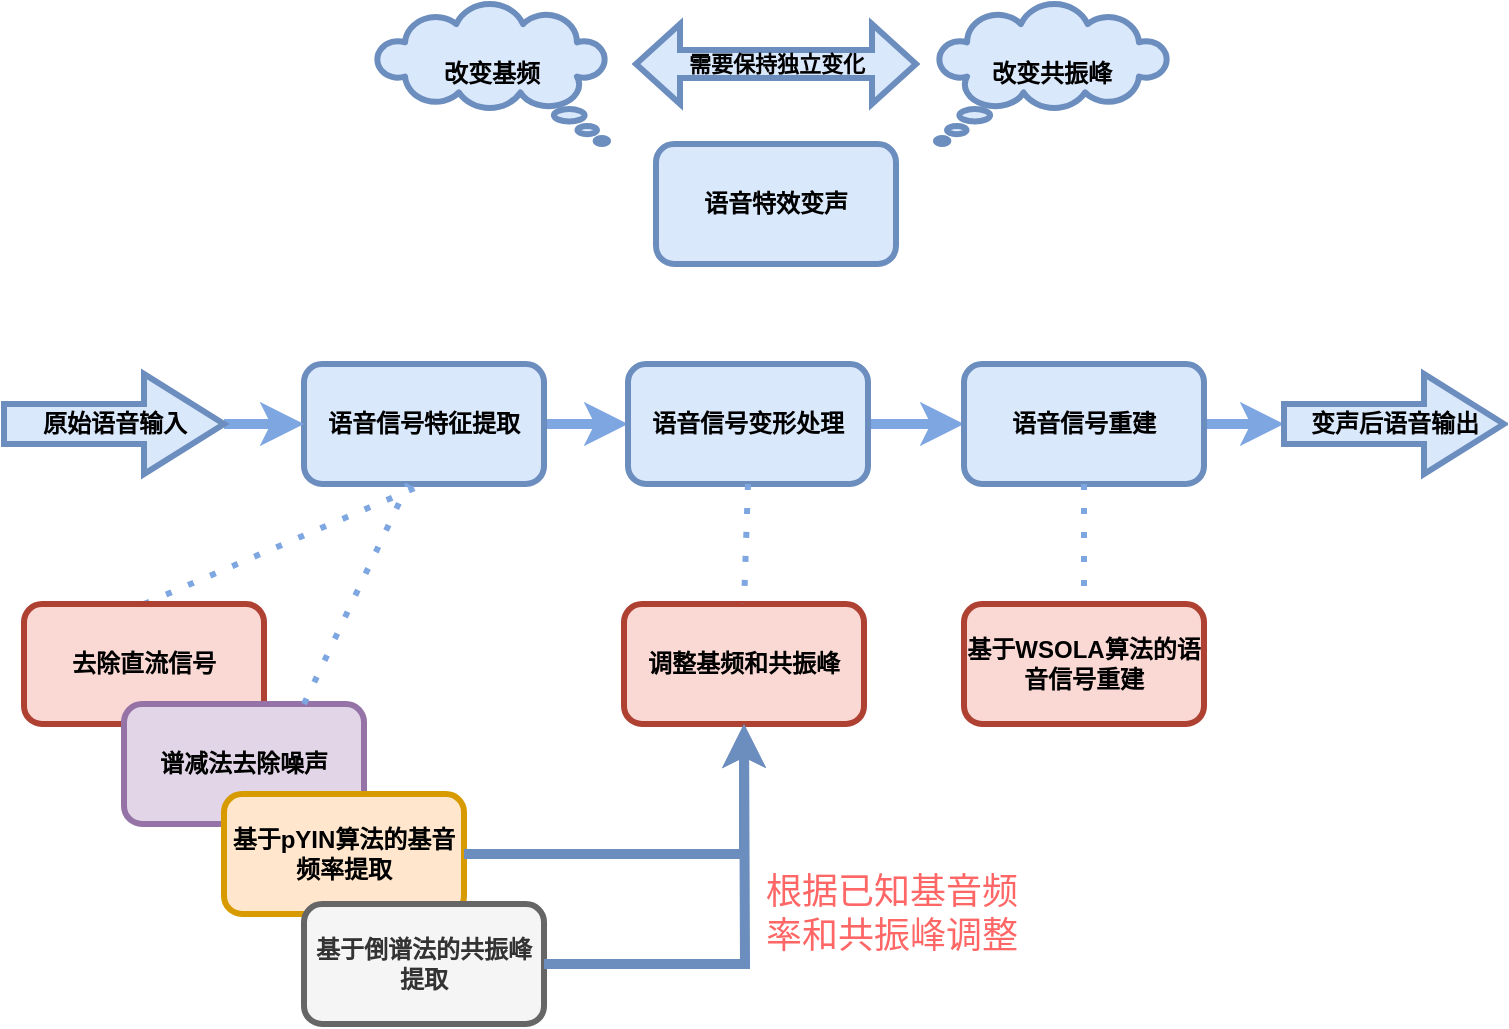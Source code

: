 <mxfile scale="1.5" border="0">
    <diagram id="C5RBs43oDa-KdzZeNtuy" name="Page-1">
        <mxGraphModel dx="822" dy="621" grid="1" gridSize="10" guides="1" tooltips="1" connect="1" arrows="1" fold="1" page="1" pageScale="1" pageWidth="827" pageHeight="1169" background="none" math="0" shadow="0">
            <root>
                <mxCell id="WIyWlLk6GJQsqaUBKTNV-0"/>
                <mxCell id="WIyWlLk6GJQsqaUBKTNV-1" parent="WIyWlLk6GJQsqaUBKTNV-0"/>
                <mxCell id="unNE9eFc2HXPN7YAADAr-0" value="&lt;h4 style=&quot;line-height: 1.2;&quot;&gt;&lt;font face=&quot;Helvetica&quot;&gt;语音特效变声&lt;/font&gt;&lt;/h4&gt;" style="rounded=1;whiteSpace=wrap;html=1;strokeWidth=3;fillColor=#dae8fc;strokeColor=#6c8ebf;shadow=0;sketch=0;glass=0;fontFamily=Times New Roman;labelBackgroundColor=none;rotation=0;flipH=0;flipV=0;" parent="WIyWlLk6GJQsqaUBKTNV-1" vertex="1">
                    <mxGeometry x="364" y="200" width="120" height="60" as="geometry"/>
                </mxCell>
                <mxCell id="unNE9eFc2HXPN7YAADAr-14" value="" style="edgeStyle=orthogonalEdgeStyle;rounded=0;orthogonalLoop=1;jettySize=auto;html=1;fontFamily=Helvetica;fontSize=11;strokeColor=#7EA6E0;shadow=0;strokeWidth=5;" parent="WIyWlLk6GJQsqaUBKTNV-1" source="unNE9eFc2HXPN7YAADAr-2" target="unNE9eFc2HXPN7YAADAr-7" edge="1">
                    <mxGeometry relative="1" as="geometry"/>
                </mxCell>
                <mxCell id="unNE9eFc2HXPN7YAADAr-2" value="&lt;h4 style=&quot;line-height: 1.2;&quot;&gt;&lt;font face=&quot;Helvetica&quot;&gt;语音信号特征提取&lt;/font&gt;&lt;/h4&gt;" style="rounded=1;whiteSpace=wrap;html=1;strokeWidth=3;fillColor=#dae8fc;strokeColor=#6c8ebf;shadow=0;sketch=0;glass=0;fontFamily=Times New Roman;labelBackgroundColor=none;rotation=0;flipH=0;flipV=0;" parent="WIyWlLk6GJQsqaUBKTNV-1" vertex="1">
                    <mxGeometry x="188" y="310" width="120" height="60" as="geometry"/>
                </mxCell>
                <mxCell id="unNE9eFc2HXPN7YAADAr-3" value="&lt;font style=&quot;font-size: 12px;&quot;&gt;&lt;b&gt;改变共振峰&lt;/b&gt;&lt;/font&gt;" style="whiteSpace=wrap;html=1;shape=mxgraph.basic.cloud_callout;rounded=1;shadow=0;glass=0;labelBackgroundColor=none;sketch=0;fontFamily=Times New Roman;strokeWidth=3;fillColor=#dae8fc;strokeColor=#6c8ebf;" parent="WIyWlLk6GJQsqaUBKTNV-1" vertex="1">
                    <mxGeometry x="504" y="130" width="116" height="70" as="geometry"/>
                </mxCell>
                <mxCell id="unNE9eFc2HXPN7YAADAr-4" value="&lt;b&gt;改变基频&lt;/b&gt;" style="whiteSpace=wrap;html=1;shape=mxgraph.basic.cloud_callout;rounded=1;shadow=0;glass=0;labelBackgroundColor=none;sketch=0;fontFamily=Times New Roman;strokeWidth=3;fillColor=#dae8fc;strokeColor=#6c8ebf;flipH=1;" parent="WIyWlLk6GJQsqaUBKTNV-1" vertex="1">
                    <mxGeometry x="224" y="130" width="116" height="70" as="geometry"/>
                </mxCell>
                <mxCell id="unNE9eFc2HXPN7YAADAr-5" value="&lt;b&gt;&lt;font style=&quot;font-size: 11px;&quot;&gt;需要保持独立变化&lt;/font&gt;&lt;/b&gt;" style="html=1;shadow=0;dashed=0;align=center;verticalAlign=middle;shape=mxgraph.arrows2.twoWayArrow;dy=0.65;dx=22;rounded=1;glass=0;labelBackgroundColor=none;sketch=0;fontFamily=Times New Roman;strokeWidth=3;fillColor=#dae8fc;strokeColor=#6c8ebf;" parent="WIyWlLk6GJQsqaUBKTNV-1" vertex="1">
                    <mxGeometry x="354" y="140" width="140" height="40" as="geometry"/>
                </mxCell>
                <mxCell id="unNE9eFc2HXPN7YAADAr-15" value="" style="edgeStyle=orthogonalEdgeStyle;rounded=0;orthogonalLoop=1;jettySize=auto;html=1;fontFamily=Helvetica;fontSize=11;strokeColor=#7EA6E0;shadow=0;strokeWidth=5;" parent="WIyWlLk6GJQsqaUBKTNV-1" source="unNE9eFc2HXPN7YAADAr-7" target="unNE9eFc2HXPN7YAADAr-8" edge="1">
                    <mxGeometry relative="1" as="geometry"/>
                </mxCell>
                <mxCell id="unNE9eFc2HXPN7YAADAr-7" value="&lt;h4 style=&quot;line-height: 1.2;&quot;&gt;&lt;font face=&quot;Helvetica&quot;&gt;语音信号变形处理&lt;/font&gt;&lt;/h4&gt;" style="rounded=1;whiteSpace=wrap;html=1;strokeWidth=3;fillColor=#dae8fc;strokeColor=#6c8ebf;shadow=0;sketch=0;glass=0;fontFamily=Times New Roman;labelBackgroundColor=none;rotation=0;flipH=0;flipV=0;" parent="WIyWlLk6GJQsqaUBKTNV-1" vertex="1">
                    <mxGeometry x="350" y="310" width="120" height="60" as="geometry"/>
                </mxCell>
                <mxCell id="unNE9eFc2HXPN7YAADAr-17" value="" style="edgeStyle=orthogonalEdgeStyle;rounded=0;orthogonalLoop=1;jettySize=auto;html=1;fontFamily=Helvetica;fontSize=11;strokeColor=#7EA6E0;shadow=0;strokeWidth=5;" parent="WIyWlLk6GJQsqaUBKTNV-1" source="unNE9eFc2HXPN7YAADAr-8" target="unNE9eFc2HXPN7YAADAr-16" edge="1">
                    <mxGeometry relative="1" as="geometry"/>
                </mxCell>
                <mxCell id="unNE9eFc2HXPN7YAADAr-8" value="&lt;h4 style=&quot;line-height: 1.2;&quot;&gt;&lt;font face=&quot;Helvetica&quot;&gt;语音信号重建&lt;/font&gt;&lt;/h4&gt;" style="rounded=1;whiteSpace=wrap;html=1;strokeWidth=3;fillColor=#dae8fc;strokeColor=#6c8ebf;shadow=0;sketch=0;glass=0;fontFamily=Times New Roman;labelBackgroundColor=none;rotation=0;flipH=0;flipV=0;" parent="WIyWlLk6GJQsqaUBKTNV-1" vertex="1">
                    <mxGeometry x="518" y="310" width="120" height="60" as="geometry"/>
                </mxCell>
                <mxCell id="unNE9eFc2HXPN7YAADAr-18" value="" style="edgeStyle=orthogonalEdgeStyle;rounded=0;orthogonalLoop=1;jettySize=auto;html=1;fontFamily=Helvetica;fontSize=11;strokeColor=#7EA6E0;shadow=0;jumpSize=6;strokeWidth=5;" parent="WIyWlLk6GJQsqaUBKTNV-1" source="unNE9eFc2HXPN7YAADAr-11" target="unNE9eFc2HXPN7YAADAr-2" edge="1">
                    <mxGeometry relative="1" as="geometry"/>
                </mxCell>
                <mxCell id="unNE9eFc2HXPN7YAADAr-11" value="&lt;b&gt;原始语音输入&lt;/b&gt;" style="html=1;shadow=0;dashed=0;align=center;verticalAlign=middle;shape=mxgraph.arrows2.arrow;dy=0.6;dx=40;notch=0;rounded=1;glass=0;labelBackgroundColor=none;sketch=0;fontFamily=Times New Roman;fontSize=12;strokeWidth=3;fillColor=#dae8fc;strokeColor=#6c8ebf;" parent="WIyWlLk6GJQsqaUBKTNV-1" vertex="1">
                    <mxGeometry x="38" y="315" width="110" height="50" as="geometry"/>
                </mxCell>
                <mxCell id="unNE9eFc2HXPN7YAADAr-16" value="&lt;b&gt;变声后语音输出&lt;/b&gt;" style="html=1;shadow=0;dashed=0;align=center;verticalAlign=middle;shape=mxgraph.arrows2.arrow;dy=0.6;dx=40;notch=0;rounded=1;glass=0;labelBackgroundColor=none;sketch=0;fontFamily=Times New Roman;fontSize=12;strokeWidth=3;fillColor=#dae8fc;strokeColor=#6c8ebf;" parent="WIyWlLk6GJQsqaUBKTNV-1" vertex="1">
                    <mxGeometry x="678" y="315" width="110" height="50" as="geometry"/>
                </mxCell>
                <mxCell id="unNE9eFc2HXPN7YAADAr-20" value="" style="endArrow=none;dashed=1;html=1;dashPattern=1 3;strokeWidth=3;rounded=0;shadow=0;fontFamily=Helvetica;fontSize=11;jumpSize=6;strokeColor=#7EA6E0;entryX=0.5;entryY=1;entryDx=0;entryDy=0;exitX=0.5;exitY=0;exitDx=0;exitDy=0;" parent="WIyWlLk6GJQsqaUBKTNV-1" source="unNE9eFc2HXPN7YAADAr-21" target="unNE9eFc2HXPN7YAADAr-2" edge="1">
                    <mxGeometry width="50" height="50" relative="1" as="geometry">
                        <mxPoint x="128" y="420" as="sourcePoint"/>
                        <mxPoint x="238" y="380" as="targetPoint"/>
                    </mxGeometry>
                </mxCell>
                <mxCell id="unNE9eFc2HXPN7YAADAr-21" value="&lt;h4 style=&quot;line-height: 1.2;&quot;&gt;&lt;font face=&quot;Helvetica&quot;&gt;去除直流信号&lt;/font&gt;&lt;/h4&gt;" style="rounded=1;whiteSpace=wrap;html=1;strokeWidth=3;fillColor=#fad9d5;strokeColor=#ae4132;shadow=0;sketch=0;glass=0;fontFamily=Times New Roman;labelBackgroundColor=none;rotation=0;flipH=0;flipV=0;" parent="WIyWlLk6GJQsqaUBKTNV-1" vertex="1">
                    <mxGeometry x="48" y="430" width="120" height="60" as="geometry"/>
                </mxCell>
                <mxCell id="unNE9eFc2HXPN7YAADAr-22" value="&lt;h4 style=&quot;line-height: 1.2;&quot;&gt;&lt;font face=&quot;Helvetica&quot;&gt;谱减法去除噪声&lt;/font&gt;&lt;/h4&gt;&lt;span style=&quot;color: rgba(0, 0, 0, 0); font-family: monospace; font-size: 0px;&quot;&gt;&lt;div style=&quot;&quot;&gt;&lt;span style=&quot;background-color: initial;&quot;&gt;%3CmxGraphModel%3E%3Croot%3E%3CmxCell%20id%3D%220%22%2F%3E%3CmxCell%20id%3D%221%22%20parent%3D%220%22%2F%3E%3CmxCell%20id%3D%222%22%20value%3D%22%26lt%3Bh4%20style%3D%26quot%3Bline-height%3A%201.2%3B%26quot%3B%26gt%3B%26lt%3Bfont%20face%3D%26quot%3BHelvetica%26quot%3B%26gt%3B%E8%AF%AD%E9%9F%B3%E4%BF%A1%E5%8F%B7%E7%89%B9%E5%BE%81%E6%8F%90%E5%8F%96%26lt%3B%2Ffont%26gt%3B%26lt%3B%2Fh4%26gt%3B%22%20style%3D%22rounded%3D1%3BwhiteSpace%3Dwrap%3Bhtml%3D1%3BstrokeWidth%3D3%3BfillColor%3D%23dae8fc%3BstrokeColor%3D%236c8ebf%3Bshadow%3D0%3Bsketch%3D0%3Bglass%3D0%3BfontFamily%3DTimes%20New%20Roman%3BlabelBackgroundColor%3Dnone%3Brotation%3D0%3BflipH%3D0%3BflipV%3D0%3B%22%20vertex%3D%221%22%20parent%3D%221%22%3E%3CmxGeometry%20x%3D%22200%22%20y%3D%22370%22%20width%3D%22120%22%20height%3D%2260%22%20as%3D%22geometry%22%2F%3E%3C%2FmxCell%3E%3C%2Froot%3E%3C%2FmxGraphModel%3E&lt;/span&gt;&lt;/div&gt;&lt;/span&gt;" style="rounded=1;whiteSpace=wrap;html=1;strokeWidth=3;fillColor=#e1d5e7;strokeColor=#9673a6;shadow=0;sketch=0;glass=0;fontFamily=Times New Roman;labelBackgroundColor=none;rotation=0;flipH=0;flipV=0;align=center;" parent="WIyWlLk6GJQsqaUBKTNV-1" vertex="1">
                    <mxGeometry x="98" y="480" width="120" height="60" as="geometry"/>
                </mxCell>
                <mxCell id="unNE9eFc2HXPN7YAADAr-23" value="&lt;h4 style=&quot;line-height: 1.2&quot;&gt;&lt;font face=&quot;Helvetica&quot;&gt;基于pYIN&lt;/font&gt;算法的基音频率提取&lt;/h4&gt;" style="rounded=1;whiteSpace=wrap;html=1;strokeWidth=3;fillColor=#ffe6cc;strokeColor=#d79b00;shadow=0;sketch=0;glass=0;fontFamily=Times New Roman;labelBackgroundColor=none;rotation=0;flipH=0;flipV=0;align=center;" parent="WIyWlLk6GJQsqaUBKTNV-1" vertex="1">
                    <mxGeometry x="148" y="525" width="120" height="60" as="geometry"/>
                </mxCell>
                <mxCell id="unNE9eFc2HXPN7YAADAr-24" value="&lt;h4 style=&quot;line-height: 1.2;&quot;&gt;&lt;font face=&quot;Helvetica&quot;&gt;基于倒谱法的共振峰提取&lt;/font&gt;&lt;/h4&gt;" style="rounded=1;whiteSpace=wrap;html=1;strokeWidth=3;fillColor=#f5f5f5;strokeColor=#666666;shadow=0;sketch=0;glass=0;fontFamily=Times New Roman;labelBackgroundColor=none;rotation=0;flipH=0;flipV=0;align=center;fontColor=#333333;" parent="WIyWlLk6GJQsqaUBKTNV-1" vertex="1">
                    <mxGeometry x="188" y="580" width="120" height="60" as="geometry"/>
                </mxCell>
                <mxCell id="unNE9eFc2HXPN7YAADAr-26" value="&lt;h4 style=&quot;line-height: 1.2;&quot;&gt;&lt;font face=&quot;Helvetica&quot;&gt;调整基频和共振峰&lt;/font&gt;&lt;/h4&gt;" style="rounded=1;whiteSpace=wrap;html=1;strokeWidth=3;fillColor=#fad9d5;strokeColor=#ae4132;shadow=0;sketch=0;glass=0;fontFamily=Times New Roman;labelBackgroundColor=none;rotation=0;flipH=0;flipV=0;align=center;" parent="WIyWlLk6GJQsqaUBKTNV-1" vertex="1">
                    <mxGeometry x="348" y="430" width="120" height="60" as="geometry"/>
                </mxCell>
                <mxCell id="unNE9eFc2HXPN7YAADAr-28" value="" style="endArrow=none;dashed=1;html=1;dashPattern=1 3;strokeWidth=3;rounded=0;shadow=0;fontFamily=Helvetica;fontSize=11;jumpSize=6;strokeColor=#7EA6E0;exitX=0.5;exitY=1;exitDx=0;exitDy=0;entryX=0.5;entryY=0;entryDx=0;entryDy=0;" parent="WIyWlLk6GJQsqaUBKTNV-1" source="unNE9eFc2HXPN7YAADAr-7" target="unNE9eFc2HXPN7YAADAr-26" edge="1">
                    <mxGeometry width="50" height="50" relative="1" as="geometry">
                        <mxPoint x="148" y="440" as="sourcePoint"/>
                        <mxPoint x="418" y="500" as="targetPoint"/>
                    </mxGeometry>
                </mxCell>
                <mxCell id="unNE9eFc2HXPN7YAADAr-31" value="&lt;h4 style=&quot;line-height: 1.2&quot;&gt;&lt;font face=&quot;Helvetica&quot;&gt;基于WSOLA算法的语音信号重建&lt;/font&gt;&lt;/h4&gt;" style="rounded=1;whiteSpace=wrap;html=1;strokeWidth=3;fillColor=#fad9d5;strokeColor=#ae4132;shadow=0;sketch=0;glass=0;fontFamily=Times New Roman;labelBackgroundColor=none;rotation=0;flipH=0;flipV=0;align=center;" parent="WIyWlLk6GJQsqaUBKTNV-1" vertex="1">
                    <mxGeometry x="518" y="430" width="120" height="60" as="geometry"/>
                </mxCell>
                <mxCell id="unNE9eFc2HXPN7YAADAr-32" value="" style="endArrow=none;dashed=1;html=1;dashPattern=1 3;strokeWidth=3;rounded=0;shadow=0;fontFamily=Helvetica;fontSize=11;jumpSize=6;strokeColor=#7EA6E0;exitX=0.5;exitY=1;exitDx=0;exitDy=0;entryX=0.5;entryY=0;entryDx=0;entryDy=0;" parent="WIyWlLk6GJQsqaUBKTNV-1" source="unNE9eFc2HXPN7YAADAr-8" target="unNE9eFc2HXPN7YAADAr-31" edge="1">
                    <mxGeometry width="50" height="50" relative="1" as="geometry">
                        <mxPoint x="420.0" y="380" as="sourcePoint"/>
                        <mxPoint x="418" y="440" as="targetPoint"/>
                    </mxGeometry>
                </mxCell>
                <mxCell id="unNE9eFc2HXPN7YAADAr-33" value="&lt;font style=&quot;font-size: 18px&quot; face=&quot;Times New Roman&quot; color=&quot;#ff6666&quot;&gt;根据已知基音频率和共振峰调整&lt;/font&gt;" style="text;html=1;strokeColor=none;fillColor=none;align=center;verticalAlign=middle;whiteSpace=wrap;rounded=0;shadow=0;glass=0;labelBackgroundColor=default;sketch=0;fontFamily=Helvetica;fontSize=11;" parent="WIyWlLk6GJQsqaUBKTNV-1" vertex="1">
                    <mxGeometry x="418" y="570" width="128" height="30" as="geometry"/>
                </mxCell>
                <mxCell id="Hglp7riGXhn3OsSaJGby-0" value="" style="endArrow=none;dashed=1;html=1;dashPattern=1 3;strokeWidth=3;rounded=0;shadow=0;fontFamily=Helvetica;fontSize=11;jumpSize=6;strokeColor=#7EA6E0;exitX=0.75;exitY=0;exitDx=0;exitDy=0;" parent="WIyWlLk6GJQsqaUBKTNV-1" source="unNE9eFc2HXPN7YAADAr-22" edge="1">
                    <mxGeometry width="50" height="50" relative="1" as="geometry">
                        <mxPoint x="118" y="440" as="sourcePoint"/>
                        <mxPoint x="240" y="370" as="targetPoint"/>
                    </mxGeometry>
                </mxCell>
                <mxCell id="54TQ98w44WzLP-O-yXKn-0" value="" style="group" parent="WIyWlLk6GJQsqaUBKTNV-1" vertex="1" connectable="0">
                    <mxGeometry x="408" y="490" as="geometry"/>
                </mxCell>
                <mxCell id="unNE9eFc2HXPN7YAADAr-30" style="edgeStyle=orthogonalEdgeStyle;rounded=0;jumpSize=6;orthogonalLoop=1;jettySize=auto;html=1;shadow=0;fontFamily=Helvetica;fontSize=11;strokeColor=#6c8ebf;strokeWidth=5;fillColor=#dae8fc;" parent="54TQ98w44WzLP-O-yXKn-0" source="unNE9eFc2HXPN7YAADAr-24" edge="1">
                    <mxGeometry relative="1" as="geometry">
                        <mxPoint as="targetPoint"/>
                    </mxGeometry>
                </mxCell>
                <mxCell id="unNE9eFc2HXPN7YAADAr-29" value="" style="edgeStyle=orthogonalEdgeStyle;rounded=0;orthogonalLoop=1;jettySize=auto;html=1;fontFamily=Helvetica;fontSize=11;strokeColor=#6c8ebf;shadow=0;jumpSize=6;strokeWidth=5;exitX=1;exitY=0.5;exitDx=0;exitDy=0;entryX=0.5;entryY=1;entryDx=0;entryDy=0;fillColor=#dae8fc;" parent="54TQ98w44WzLP-O-yXKn-0" source="unNE9eFc2HXPN7YAADAr-23" target="unNE9eFc2HXPN7YAADAr-26" edge="1">
                    <mxGeometry relative="1" as="geometry">
                        <mxPoint x="-130" y="39.76" as="sourcePoint"/>
                        <mxPoint x="-70" y="20" as="targetPoint"/>
                    </mxGeometry>
                </mxCell>
            </root>
        </mxGraphModel>
    </diagram>
    <diagram id="Oixcn0oB0-SHqQkWW3Qg" name="第 2 页">
        <mxGraphModel dx="965" dy="565" grid="1" gridSize="10" guides="1" tooltips="1" connect="1" arrows="1" fold="1" page="1" pageScale="1" pageWidth="827" pageHeight="1169" math="0" shadow="0">
            <root>
                <mxCell id="v_U4Oe2IhSoy8BmcgNwT-0"/>
                <mxCell id="v_U4Oe2IhSoy8BmcgNwT-1" parent="v_U4Oe2IhSoy8BmcgNwT-0"/>
                <mxCell id="pHfwIhQCht6Feb42XaMj-0" value="&lt;h4 style=&quot;line-height: 1.2;&quot;&gt;&lt;font face=&quot;Helvetica&quot;&gt;语音特效变声&lt;/font&gt;&lt;/h4&gt;" style="rounded=1;whiteSpace=wrap;html=1;strokeWidth=3;fillColor=#dae8fc;strokeColor=#6c8ebf;shadow=0;sketch=0;glass=0;fontFamily=Times New Roman;labelBackgroundColor=none;rotation=0;flipH=0;flipV=0;" vertex="1" parent="v_U4Oe2IhSoy8BmcgNwT-1">
                    <mxGeometry x="364" y="200" width="120" height="60" as="geometry"/>
                </mxCell>
                <mxCell id="pHfwIhQCht6Feb42XaMj-1" value="&lt;font style=&quot;font-size: 12px;&quot;&gt;&lt;b&gt;改变共振峰&lt;/b&gt;&lt;/font&gt;" style="whiteSpace=wrap;html=1;shape=mxgraph.basic.cloud_callout;rounded=1;shadow=0;glass=0;labelBackgroundColor=none;sketch=0;fontFamily=Times New Roman;strokeWidth=3;fillColor=#dae8fc;strokeColor=#6c8ebf;" vertex="1" parent="v_U4Oe2IhSoy8BmcgNwT-1">
                    <mxGeometry x="504" y="130" width="116" height="70" as="geometry"/>
                </mxCell>
                <mxCell id="pHfwIhQCht6Feb42XaMj-2" value="&lt;b&gt;改变基频&lt;/b&gt;" style="whiteSpace=wrap;html=1;shape=mxgraph.basic.cloud_callout;rounded=1;shadow=0;glass=0;labelBackgroundColor=none;sketch=0;fontFamily=Times New Roman;strokeWidth=3;fillColor=#dae8fc;strokeColor=#6c8ebf;flipH=1;" vertex="1" parent="v_U4Oe2IhSoy8BmcgNwT-1">
                    <mxGeometry x="224" y="130" width="116" height="70" as="geometry"/>
                </mxCell>
                <mxCell id="pHfwIhQCht6Feb42XaMj-3" value="&lt;b&gt;&lt;font style=&quot;font-size: 11px;&quot;&gt;需要保持独立变化&lt;/font&gt;&lt;/b&gt;" style="html=1;shadow=0;dashed=0;align=center;verticalAlign=middle;shape=mxgraph.arrows2.twoWayArrow;dy=0.65;dx=22;rounded=1;glass=0;labelBackgroundColor=none;sketch=0;fontFamily=Times New Roman;strokeWidth=3;fillColor=#dae8fc;strokeColor=#6c8ebf;" vertex="1" parent="v_U4Oe2IhSoy8BmcgNwT-1">
                    <mxGeometry x="354" y="140" width="140" height="40" as="geometry"/>
                </mxCell>
            </root>
        </mxGraphModel>
    </diagram>
    <diagram id="9ekTKRoff0CPVGSoDEwU" name="第 3 页">
        <mxGraphModel dx="1644" dy="1242" grid="1" gridSize="10" guides="1" tooltips="1" connect="1" arrows="1" fold="1" page="1" pageScale="1" pageWidth="827" pageHeight="1169" math="0" shadow="0">
            <root>
                <mxCell id="UO68y2j3fhpH5fY7scN9-0"/>
                <mxCell id="UO68y2j3fhpH5fY7scN9-1" parent="UO68y2j3fhpH5fY7scN9-0"/>
                <mxCell id="i1c0_gkSLgQ5enReLO2w-1" value="&lt;h4 style=&quot;line-height: 1.2&quot;&gt;&lt;font face=&quot;Helvetica&quot; style=&quot;font-size: 11px&quot;&gt;Pre-emphasis&lt;/font&gt;&lt;/h4&gt;" style="rounded=1;whiteSpace=wrap;html=1;strokeWidth=2;shadow=0;sketch=0;glass=0;fontFamily=Times New Roman;labelBackgroundColor=none;rotation=0;flipH=0;flipV=0;absoluteArcSize=0;" parent="UO68y2j3fhpH5fY7scN9-1" vertex="1">
                    <mxGeometry x="180" y="50" width="80" height="30" as="geometry"/>
                </mxCell>
                <mxCell id="i1c0_gkSLgQ5enReLO2w-3" value="&lt;h4 style=&quot;line-height: 1.2&quot;&gt;&lt;font face=&quot;Helvetica&quot;&gt;Enframe&lt;/font&gt;&lt;/h4&gt;" style="rounded=0;whiteSpace=wrap;html=1;strokeWidth=2;shadow=0;sketch=0;glass=0;fontFamily=Times New Roman;labelBackgroundColor=none;rotation=0;flipH=0;flipV=0;" parent="UO68y2j3fhpH5fY7scN9-1" vertex="1">
                    <mxGeometry x="180" y="80" width="80" height="30" as="geometry"/>
                </mxCell>
                <mxCell id="i1c0_gkSLgQ5enReLO2w-6" value="" style="edgeStyle=orthogonalEdgeStyle;rounded=0;orthogonalLoop=1;jettySize=auto;html=1;fontFamily=Helvetica;fontSize=11;shadow=0;jumpSize=6;strokeWidth=2;endSize=2;startSize=0;" parent="UO68y2j3fhpH5fY7scN9-1" target="i1c0_gkSLgQ5enReLO2w-1" edge="1">
                    <mxGeometry relative="1" as="geometry">
                        <mxPoint x="150" y="65" as="sourcePoint"/>
                    </mxGeometry>
                </mxCell>
                <mxCell id="i1c0_gkSLgQ5enReLO2w-23" value="&lt;h4 style=&quot;line-height: 1.2&quot;&gt;&lt;font face=&quot;Helvetica&quot;&gt;VAD&lt;/font&gt;&lt;/h4&gt;" style="rounded=1;whiteSpace=wrap;html=1;strokeWidth=2;shadow=0;sketch=0;glass=0;fontFamily=Times New Roman;labelBackgroundColor=none;rotation=0;flipH=0;flipV=0;" parent="UO68y2j3fhpH5fY7scN9-1" vertex="1">
                    <mxGeometry x="180" y="110" width="80" height="30" as="geometry"/>
                </mxCell>
                <mxCell id="i1c0_gkSLgQ5enReLO2w-27" value="&lt;h4 style=&quot;line-height: 1.2&quot;&gt;&lt;font face=&quot;Helvetica&quot;&gt;DFT&lt;/font&gt;&lt;/h4&gt;" style="rounded=1;whiteSpace=wrap;html=1;strokeWidth=2;shadow=0;sketch=0;glass=0;fontFamily=Times New Roman;labelBackgroundColor=none;rotation=0;flipH=0;flipV=0;" parent="UO68y2j3fhpH5fY7scN9-1" vertex="1">
                    <mxGeometry x="300" y="50" width="80" height="30" as="geometry"/>
                </mxCell>
                <mxCell id="i1c0_gkSLgQ5enReLO2w-28" value="&lt;h4 style=&quot;line-height: 1.2&quot;&gt;&lt;font face=&quot;Helvetica&quot;&gt;log(| · |)&lt;/font&gt;&lt;/h4&gt;" style="rounded=0;whiteSpace=wrap;html=1;strokeWidth=2;shadow=0;sketch=0;glass=0;fontFamily=Times New Roman;labelBackgroundColor=none;rotation=0;flipH=0;flipV=0;" parent="UO68y2j3fhpH5fY7scN9-1" vertex="1">
                    <mxGeometry x="300" y="80" width="80" height="30" as="geometry"/>
                </mxCell>
                <mxCell id="i1c0_gkSLgQ5enReLO2w-29" value="&lt;h4 style=&quot;line-height: 1.2&quot;&gt;&lt;font face=&quot;Helvetica&quot;&gt;IDFT&lt;/font&gt;&lt;/h4&gt;" style="rounded=1;whiteSpace=wrap;html=1;strokeWidth=2;shadow=0;sketch=0;glass=0;fontFamily=Times New Roman;labelBackgroundColor=none;rotation=0;flipH=0;flipV=0;" parent="UO68y2j3fhpH5fY7scN9-1" vertex="1">
                    <mxGeometry x="300" y="110" width="80" height="30" as="geometry"/>
                </mxCell>
                <mxCell id="i1c0_gkSLgQ5enReLO2w-33" value="&lt;h4 style=&quot;line-height: 1.2&quot;&gt;&lt;font face=&quot;Helvetica&quot;&gt;DFT&lt;/font&gt;&lt;/h4&gt;" style="rounded=0;whiteSpace=wrap;html=1;strokeWidth=2;shadow=0;sketch=0;glass=0;fontFamily=Times New Roman;labelBackgroundColor=none;rotation=0;flipH=0;flipV=0;" parent="UO68y2j3fhpH5fY7scN9-1" vertex="1">
                    <mxGeometry x="420" y="80" width="80" height="30" as="geometry"/>
                </mxCell>
                <mxCell id="i1c0_gkSLgQ5enReLO2w-34" value="&lt;h4 style=&quot;line-height: 1.2&quot;&gt;&lt;font face=&quot;Helvetica&quot;&gt;Local Max&lt;/font&gt;&lt;/h4&gt;" style="rounded=1;whiteSpace=wrap;html=1;strokeWidth=2;shadow=0;sketch=0;glass=0;fontFamily=Times New Roman;labelBackgroundColor=none;rotation=0;flipH=0;flipV=0;" parent="UO68y2j3fhpH5fY7scN9-1" vertex="1">
                    <mxGeometry x="420" y="110" width="80" height="30" as="geometry"/>
                </mxCell>
                <mxCell id="i1c0_gkSLgQ5enReLO2w-38" value="&lt;b&gt;Output Formant&lt;/b&gt;" style="rounded=0;whiteSpace=wrap;html=1;strokeWidth=2;" parent="UO68y2j3fhpH5fY7scN9-1" vertex="1">
                    <mxGeometry x="520" y="110" width="100" height="30" as="geometry"/>
                </mxCell>
                <mxCell id="i1c0_gkSLgQ5enReLO2w-16" value="&lt;h4 style=&quot;line-height: 1.2&quot;&gt;&lt;font face=&quot;Helvetica&quot;&gt;LP FIR Win&lt;/font&gt;&lt;/h4&gt;" style="rounded=1;whiteSpace=wrap;html=1;strokeWidth=2;shadow=0;sketch=0;glass=0;fontFamily=Times New Roman;labelBackgroundColor=none;rotation=0;flipH=0;flipV=0;align=center;" parent="UO68y2j3fhpH5fY7scN9-1" vertex="1">
                    <mxGeometry x="420" y="30" width="80" height="20" as="geometry"/>
                </mxCell>
                <mxCell id="i1c0_gkSLgQ5enReLO2w-32" value="&lt;h4 style=&quot;line-height: 1.2&quot;&gt;&lt;font face=&quot;Helvetica&quot;&gt;LPF&lt;/font&gt;&lt;/h4&gt;" style="rounded=0;whiteSpace=wrap;html=1;strokeWidth=2;shadow=0;sketch=0;glass=0;fontFamily=Times New Roman;labelBackgroundColor=none;rotation=0;flipH=0;flipV=0;" parent="UO68y2j3fhpH5fY7scN9-1" vertex="1">
                    <mxGeometry x="420" y="50" width="80" height="30" as="geometry"/>
                </mxCell>
                <mxCell id="i1c0_gkSLgQ5enReLO2w-40" value="&lt;b&gt;Input x(n)&lt;/b&gt;" style="rounded=0;whiteSpace=wrap;html=1;strokeWidth=2;" parent="UO68y2j3fhpH5fY7scN9-1" vertex="1">
                    <mxGeometry x="60" y="52.5" width="90" height="25" as="geometry"/>
                </mxCell>
                <mxCell id="i1c0_gkSLgQ5enReLO2w-41" value="" style="edgeStyle=orthogonalEdgeStyle;rounded=0;orthogonalLoop=1;jettySize=auto;html=1;fontFamily=Helvetica;fontSize=11;shadow=0;jumpSize=6;strokeWidth=2;exitX=1;exitY=0.5;exitDx=0;exitDy=0;entryX=0;entryY=0.5;entryDx=0;entryDy=0;endSize=2;startSize=0;" parent="UO68y2j3fhpH5fY7scN9-1" source="i1c0_gkSLgQ5enReLO2w-23" target="i1c0_gkSLgQ5enReLO2w-27" edge="1">
                    <mxGeometry relative="1" as="geometry">
                        <mxPoint x="160" y="75" as="sourcePoint"/>
                        <mxPoint x="190" y="75" as="targetPoint"/>
                    </mxGeometry>
                </mxCell>
                <mxCell id="i1c0_gkSLgQ5enReLO2w-42" value="" style="edgeStyle=orthogonalEdgeStyle;rounded=0;orthogonalLoop=1;jettySize=auto;html=1;fontFamily=Helvetica;fontSize=11;shadow=0;jumpSize=6;strokeWidth=2;exitX=1;exitY=0.5;exitDx=0;exitDy=0;entryX=0;entryY=0.5;entryDx=0;entryDy=0;endSize=2;startSize=0;" parent="UO68y2j3fhpH5fY7scN9-1" source="i1c0_gkSLgQ5enReLO2w-29" target="i1c0_gkSLgQ5enReLO2w-32" edge="1">
                    <mxGeometry relative="1" as="geometry">
                        <mxPoint x="270" y="135" as="sourcePoint"/>
                        <mxPoint x="310" y="75" as="targetPoint"/>
                    </mxGeometry>
                </mxCell>
                <mxCell id="i1c0_gkSLgQ5enReLO2w-44" value="" style="edgeStyle=orthogonalEdgeStyle;rounded=0;orthogonalLoop=1;jettySize=auto;html=1;fontFamily=Helvetica;fontSize=11;shadow=0;jumpSize=6;strokeWidth=2;endSize=2;startSize=0;entryX=0;entryY=0.5;entryDx=0;entryDy=0;exitX=1;exitY=0.5;exitDx=0;exitDy=0;" parent="UO68y2j3fhpH5fY7scN9-1" source="i1c0_gkSLgQ5enReLO2w-34" target="i1c0_gkSLgQ5enReLO2w-38" edge="1">
                    <mxGeometry relative="1" as="geometry">
                        <mxPoint x="160" y="75" as="sourcePoint"/>
                        <mxPoint x="190" y="75" as="targetPoint"/>
                    </mxGeometry>
                </mxCell>
            </root>
        </mxGraphModel>
    </diagram>
    <diagram name="第 3 页 的副本" id="J1ou7C6Nk3RcT4JgTEYG">
        <mxGraphModel dx="822" dy="621" grid="1" gridSize="10" guides="1" tooltips="1" connect="1" arrows="1" fold="1" page="1" pageScale="1" pageWidth="827" pageHeight="1169" math="0" shadow="0">
            <root>
                <mxCell id="9-8y8Ll6EvvNsxRsTl8B-0"/>
                <mxCell id="9-8y8Ll6EvvNsxRsTl8B-1" parent="9-8y8Ll6EvvNsxRsTl8B-0"/>
                <mxCell id="9-8y8Ll6EvvNsxRsTl8B-2" value="&lt;h4 style=&quot;line-height: 1.2&quot;&gt;&lt;font face=&quot;Helvetica&quot; style=&quot;font-size: 11px&quot;&gt;Pre-emphasis&lt;/font&gt;&lt;/h4&gt;" style="rounded=1;whiteSpace=wrap;html=1;strokeWidth=2;shadow=0;sketch=0;glass=0;fontFamily=Times New Roman;labelBackgroundColor=none;rotation=0;flipH=0;flipV=0;absoluteArcSize=0;" vertex="1" parent="9-8y8Ll6EvvNsxRsTl8B-1">
                    <mxGeometry x="180" y="50" width="80" height="30" as="geometry"/>
                </mxCell>
                <mxCell id="9-8y8Ll6EvvNsxRsTl8B-3" value="&lt;h4 style=&quot;line-height: 1.2&quot;&gt;&lt;font face=&quot;Helvetica&quot;&gt;Enframe&lt;/font&gt;&lt;/h4&gt;" style="rounded=0;whiteSpace=wrap;html=1;strokeWidth=2;shadow=0;sketch=0;glass=0;fontFamily=Times New Roman;labelBackgroundColor=none;rotation=0;flipH=0;flipV=0;" vertex="1" parent="9-8y8Ll6EvvNsxRsTl8B-1">
                    <mxGeometry x="180" y="80" width="80" height="30" as="geometry"/>
                </mxCell>
                <mxCell id="9-8y8Ll6EvvNsxRsTl8B-4" value="" style="edgeStyle=orthogonalEdgeStyle;rounded=0;orthogonalLoop=1;jettySize=auto;html=1;fontFamily=Helvetica;fontSize=11;shadow=0;jumpSize=6;strokeWidth=2;endSize=2;startSize=0;" edge="1" parent="9-8y8Ll6EvvNsxRsTl8B-1" target="9-8y8Ll6EvvNsxRsTl8B-2">
                    <mxGeometry relative="1" as="geometry">
                        <mxPoint x="150" y="65" as="sourcePoint"/>
                    </mxGeometry>
                </mxCell>
                <mxCell id="9-8y8Ll6EvvNsxRsTl8B-5" value="&lt;h4 style=&quot;line-height: 1.2&quot;&gt;&lt;font face=&quot;Helvetica&quot;&gt;VAD&lt;/font&gt;&lt;/h4&gt;" style="rounded=1;whiteSpace=wrap;html=1;strokeWidth=2;shadow=0;sketch=0;glass=0;fontFamily=Times New Roman;labelBackgroundColor=none;rotation=0;flipH=0;flipV=0;" vertex="1" parent="9-8y8Ll6EvvNsxRsTl8B-1">
                    <mxGeometry x="180" y="110" width="80" height="30" as="geometry"/>
                </mxCell>
                <mxCell id="9-8y8Ll6EvvNsxRsTl8B-6" value="&lt;h4 style=&quot;line-height: 1.2&quot;&gt;&lt;font face=&quot;Helvetica&quot;&gt;DFT&lt;/font&gt;&lt;/h4&gt;" style="rounded=1;whiteSpace=wrap;html=1;strokeWidth=2;shadow=0;sketch=0;glass=0;fontFamily=Times New Roman;labelBackgroundColor=none;rotation=0;flipH=0;flipV=0;" vertex="1" parent="9-8y8Ll6EvvNsxRsTl8B-1">
                    <mxGeometry x="300" y="50" width="80" height="30" as="geometry"/>
                </mxCell>
                <mxCell id="9-8y8Ll6EvvNsxRsTl8B-7" value="&lt;h4 style=&quot;line-height: 1.2&quot;&gt;&lt;font face=&quot;Helvetica&quot;&gt;log(| · |)&lt;/font&gt;&lt;/h4&gt;" style="rounded=0;whiteSpace=wrap;html=1;strokeWidth=2;shadow=0;sketch=0;glass=0;fontFamily=Times New Roman;labelBackgroundColor=none;rotation=0;flipH=0;flipV=0;" vertex="1" parent="9-8y8Ll6EvvNsxRsTl8B-1">
                    <mxGeometry x="300" y="80" width="80" height="30" as="geometry"/>
                </mxCell>
                <mxCell id="9-8y8Ll6EvvNsxRsTl8B-8" value="&lt;h4 style=&quot;line-height: 1.2&quot;&gt;&lt;font face=&quot;Helvetica&quot;&gt;IDFT&lt;/font&gt;&lt;/h4&gt;" style="rounded=1;whiteSpace=wrap;html=1;strokeWidth=2;shadow=0;sketch=0;glass=0;fontFamily=Times New Roman;labelBackgroundColor=none;rotation=0;flipH=0;flipV=0;" vertex="1" parent="9-8y8Ll6EvvNsxRsTl8B-1">
                    <mxGeometry x="300" y="110" width="80" height="30" as="geometry"/>
                </mxCell>
                <mxCell id="9-8y8Ll6EvvNsxRsTl8B-9" value="&lt;h4 style=&quot;line-height: 1.2&quot;&gt;&lt;font face=&quot;Helvetica&quot;&gt;DFT&lt;/font&gt;&lt;/h4&gt;" style="rounded=0;whiteSpace=wrap;html=1;strokeWidth=2;shadow=0;sketch=0;glass=0;fontFamily=Times New Roman;labelBackgroundColor=none;rotation=0;flipH=0;flipV=0;" vertex="1" parent="9-8y8Ll6EvvNsxRsTl8B-1">
                    <mxGeometry x="420" y="80" width="80" height="30" as="geometry"/>
                </mxCell>
                <mxCell id="9-8y8Ll6EvvNsxRsTl8B-10" value="&lt;h4 style=&quot;line-height: 1.2&quot;&gt;&lt;font face=&quot;Helvetica&quot;&gt;Local Max&lt;/font&gt;&lt;/h4&gt;" style="rounded=1;whiteSpace=wrap;html=1;strokeWidth=2;shadow=0;sketch=0;glass=0;fontFamily=Times New Roman;labelBackgroundColor=none;rotation=0;flipH=0;flipV=0;" vertex="1" parent="9-8y8Ll6EvvNsxRsTl8B-1">
                    <mxGeometry x="420" y="110" width="80" height="30" as="geometry"/>
                </mxCell>
                <mxCell id="9-8y8Ll6EvvNsxRsTl8B-11" value="&lt;b&gt;Output Formant&lt;/b&gt;" style="rounded=0;whiteSpace=wrap;html=1;strokeWidth=2;" vertex="1" parent="9-8y8Ll6EvvNsxRsTl8B-1">
                    <mxGeometry x="520" y="110" width="100" height="30" as="geometry"/>
                </mxCell>
                <mxCell id="9-8y8Ll6EvvNsxRsTl8B-12" value="&lt;h4 style=&quot;line-height: 1.2&quot;&gt;&lt;font face=&quot;Helvetica&quot;&gt;LP FIR Win&lt;/font&gt;&lt;/h4&gt;" style="rounded=1;whiteSpace=wrap;html=1;strokeWidth=2;shadow=0;sketch=0;glass=0;fontFamily=Times New Roman;labelBackgroundColor=none;rotation=0;flipH=0;flipV=0;align=center;" vertex="1" parent="9-8y8Ll6EvvNsxRsTl8B-1">
                    <mxGeometry x="420" y="30" width="80" height="20" as="geometry"/>
                </mxCell>
                <mxCell id="9-8y8Ll6EvvNsxRsTl8B-13" value="&lt;h4 style=&quot;line-height: 1.2&quot;&gt;&lt;font face=&quot;Helvetica&quot;&gt;LPF&lt;/font&gt;&lt;/h4&gt;" style="rounded=0;whiteSpace=wrap;html=1;strokeWidth=2;shadow=0;sketch=0;glass=0;fontFamily=Times New Roman;labelBackgroundColor=none;rotation=0;flipH=0;flipV=0;" vertex="1" parent="9-8y8Ll6EvvNsxRsTl8B-1">
                    <mxGeometry x="420" y="50" width="80" height="30" as="geometry"/>
                </mxCell>
                <mxCell id="9-8y8Ll6EvvNsxRsTl8B-14" value="&lt;b&gt;Input x(n)&lt;/b&gt;" style="rounded=0;whiteSpace=wrap;html=1;strokeWidth=2;" vertex="1" parent="9-8y8Ll6EvvNsxRsTl8B-1">
                    <mxGeometry x="60" y="52.5" width="90" height="25" as="geometry"/>
                </mxCell>
                <mxCell id="9-8y8Ll6EvvNsxRsTl8B-15" value="" style="edgeStyle=orthogonalEdgeStyle;rounded=0;orthogonalLoop=1;jettySize=auto;html=1;fontFamily=Helvetica;fontSize=11;shadow=0;jumpSize=6;strokeWidth=2;exitX=1;exitY=0.5;exitDx=0;exitDy=0;entryX=0;entryY=0.5;entryDx=0;entryDy=0;endSize=2;startSize=0;" edge="1" parent="9-8y8Ll6EvvNsxRsTl8B-1" source="9-8y8Ll6EvvNsxRsTl8B-5" target="9-8y8Ll6EvvNsxRsTl8B-6">
                    <mxGeometry relative="1" as="geometry">
                        <mxPoint x="160" y="75" as="sourcePoint"/>
                        <mxPoint x="190" y="75" as="targetPoint"/>
                    </mxGeometry>
                </mxCell>
                <mxCell id="9-8y8Ll6EvvNsxRsTl8B-16" value="" style="edgeStyle=orthogonalEdgeStyle;rounded=0;orthogonalLoop=1;jettySize=auto;html=1;fontFamily=Helvetica;fontSize=11;shadow=0;jumpSize=6;strokeWidth=2;exitX=1;exitY=0.5;exitDx=0;exitDy=0;entryX=0;entryY=0.5;entryDx=0;entryDy=0;endSize=2;startSize=0;" edge="1" parent="9-8y8Ll6EvvNsxRsTl8B-1" source="9-8y8Ll6EvvNsxRsTl8B-8" target="9-8y8Ll6EvvNsxRsTl8B-13">
                    <mxGeometry relative="1" as="geometry">
                        <mxPoint x="270" y="135" as="sourcePoint"/>
                        <mxPoint x="310" y="75" as="targetPoint"/>
                    </mxGeometry>
                </mxCell>
                <mxCell id="9-8y8Ll6EvvNsxRsTl8B-17" value="" style="edgeStyle=orthogonalEdgeStyle;rounded=0;orthogonalLoop=1;jettySize=auto;html=1;fontFamily=Helvetica;fontSize=11;shadow=0;jumpSize=6;strokeWidth=2;endSize=2;startSize=0;entryX=0;entryY=0.5;entryDx=0;entryDy=0;exitX=1;exitY=0.5;exitDx=0;exitDy=0;" edge="1" parent="9-8y8Ll6EvvNsxRsTl8B-1" source="9-8y8Ll6EvvNsxRsTl8B-10" target="9-8y8Ll6EvvNsxRsTl8B-11">
                    <mxGeometry relative="1" as="geometry">
                        <mxPoint x="160" y="75" as="sourcePoint"/>
                        <mxPoint x="190" y="75" as="targetPoint"/>
                    </mxGeometry>
                </mxCell>
            </root>
        </mxGraphModel>
    </diagram>
</mxfile>